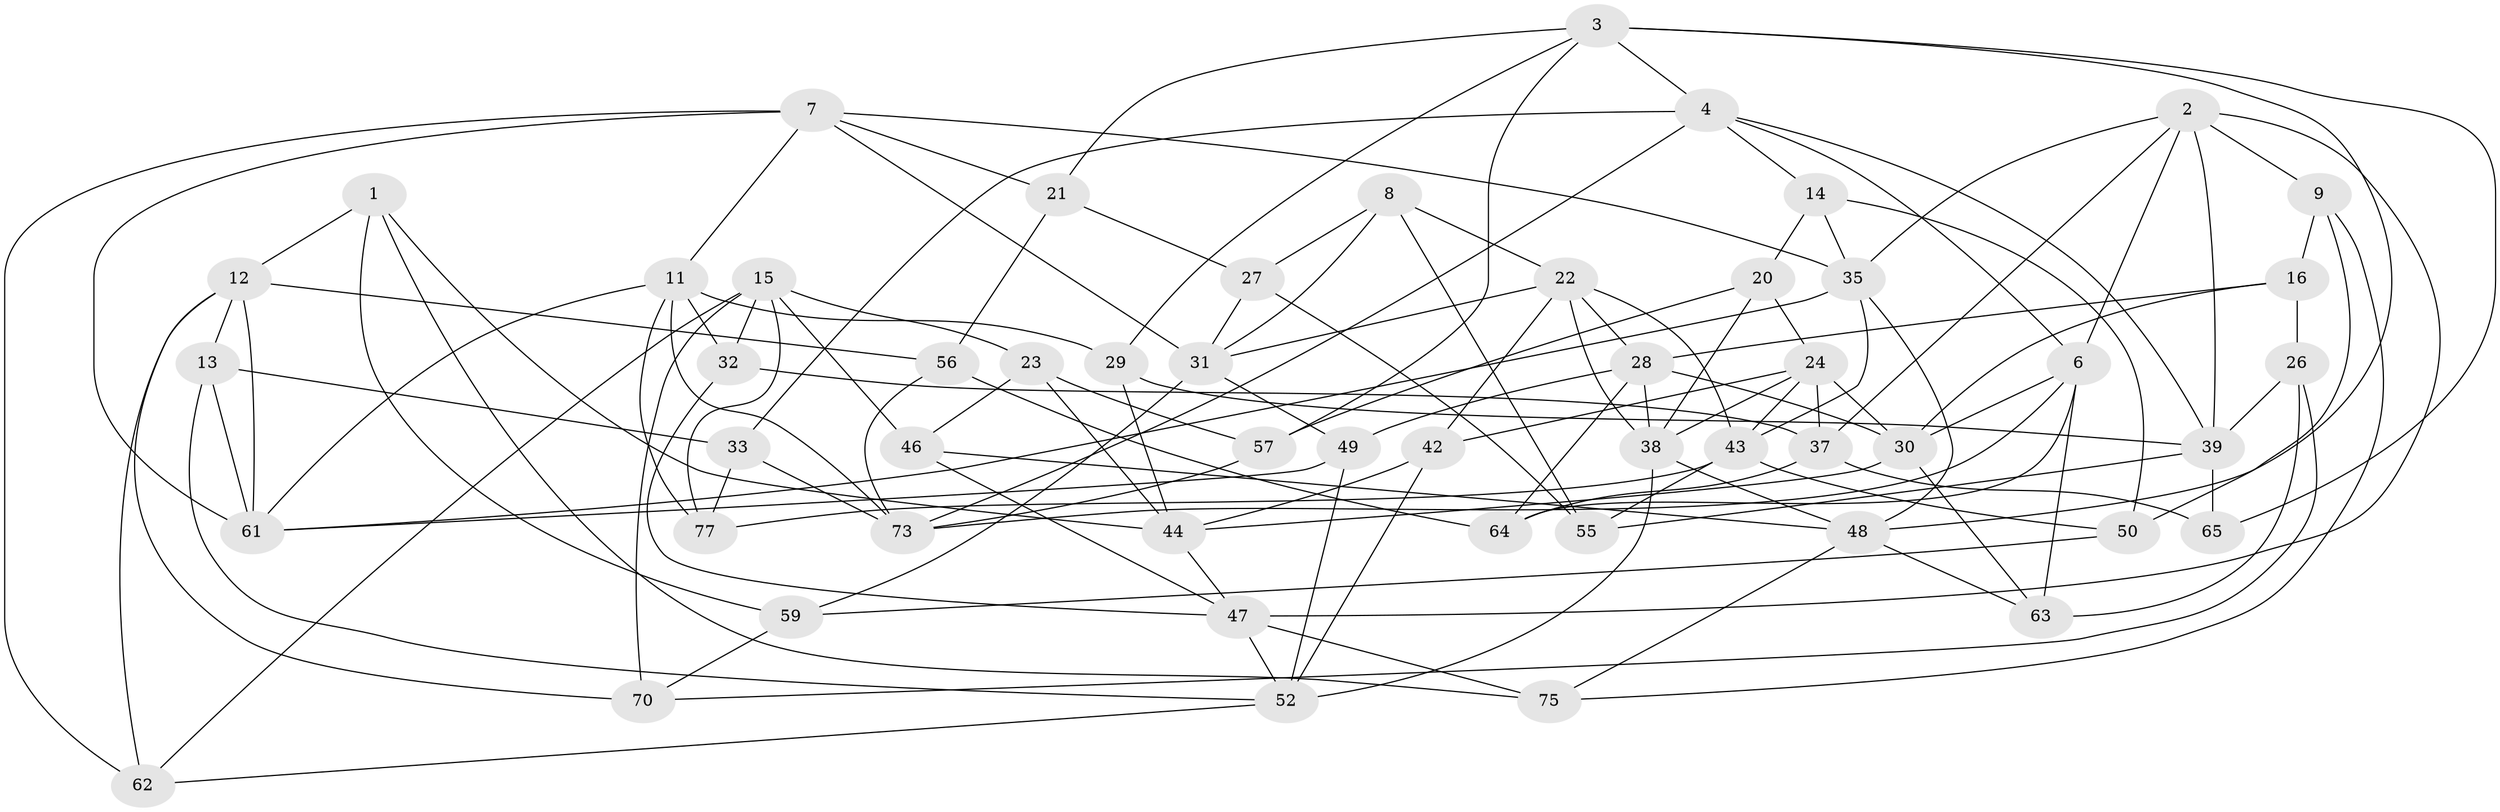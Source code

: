 // Generated by graph-tools (version 1.1) at 2025/52/02/27/25 19:52:34]
// undirected, 53 vertices, 129 edges
graph export_dot {
graph [start="1"]
  node [color=gray90,style=filled];
  1;
  2 [super="+19"];
  3 [super="+5"];
  4 [super="+71"];
  6 [super="+10"];
  7 [super="+25"];
  8;
  9;
  11 [super="+18"];
  12 [super="+72"];
  13;
  14;
  15 [super="+17"];
  16;
  20;
  21;
  22 [super="+69"];
  23;
  24 [super="+40"];
  26;
  27;
  28 [super="+58"];
  29;
  30 [super="+34"];
  31 [super="+36"];
  32;
  33;
  35 [super="+76"];
  37 [super="+41"];
  38 [super="+51"];
  39 [super="+53"];
  42;
  43 [super="+67"];
  44 [super="+45"];
  46;
  47 [super="+54"];
  48 [super="+66"];
  49;
  50;
  52 [super="+60"];
  55;
  56;
  57;
  59;
  61 [super="+68"];
  62;
  63;
  64;
  65;
  70;
  73 [super="+74"];
  75;
  77;
  1 -- 59;
  1 -- 44;
  1 -- 75;
  1 -- 12;
  2 -- 39;
  2 -- 37;
  2 -- 9;
  2 -- 35;
  2 -- 6;
  2 -- 47;
  3 -- 21;
  3 -- 4;
  3 -- 65;
  3 -- 29;
  3 -- 57;
  3 -- 48;
  4 -- 73;
  4 -- 33;
  4 -- 14;
  4 -- 39;
  4 -- 6;
  6 -- 63;
  6 -- 64;
  6 -- 73;
  6 -- 30;
  7 -- 62;
  7 -- 21;
  7 -- 35;
  7 -- 11;
  7 -- 61;
  7 -- 31;
  8 -- 27;
  8 -- 31;
  8 -- 55;
  8 -- 22;
  9 -- 16;
  9 -- 50;
  9 -- 75;
  11 -- 73;
  11 -- 61;
  11 -- 32;
  11 -- 77;
  11 -- 29;
  12 -- 61;
  12 -- 70;
  12 -- 13;
  12 -- 56;
  12 -- 62;
  13 -- 61;
  13 -- 33;
  13 -- 52;
  14 -- 35;
  14 -- 50;
  14 -- 20;
  15 -- 46;
  15 -- 77;
  15 -- 23;
  15 -- 32;
  15 -- 70;
  15 -- 62;
  16 -- 26;
  16 -- 28;
  16 -- 30;
  20 -- 57;
  20 -- 38;
  20 -- 24;
  21 -- 56;
  21 -- 27;
  22 -- 42;
  22 -- 43;
  22 -- 28;
  22 -- 31;
  22 -- 38;
  23 -- 46;
  23 -- 57;
  23 -- 44;
  24 -- 38;
  24 -- 42;
  24 -- 43;
  24 -- 37;
  24 -- 30;
  26 -- 39;
  26 -- 70;
  26 -- 63;
  27 -- 55;
  27 -- 31;
  28 -- 49;
  28 -- 30;
  28 -- 64;
  28 -- 38;
  29 -- 44;
  29 -- 39;
  30 -- 63;
  30 -- 44;
  31 -- 59;
  31 -- 49;
  32 -- 47;
  32 -- 37;
  33 -- 73;
  33 -- 77;
  35 -- 48;
  35 -- 43;
  35 -- 61;
  37 -- 65 [weight=2];
  37 -- 64;
  38 -- 48;
  38 -- 52;
  39 -- 65;
  39 -- 55;
  42 -- 44;
  42 -- 52;
  43 -- 77;
  43 -- 50;
  43 -- 55;
  44 -- 47;
  46 -- 47;
  46 -- 48;
  47 -- 52;
  47 -- 75;
  48 -- 75;
  48 -- 63;
  49 -- 61;
  49 -- 52;
  50 -- 59;
  52 -- 62;
  56 -- 64;
  56 -- 73;
  57 -- 73;
  59 -- 70;
}
